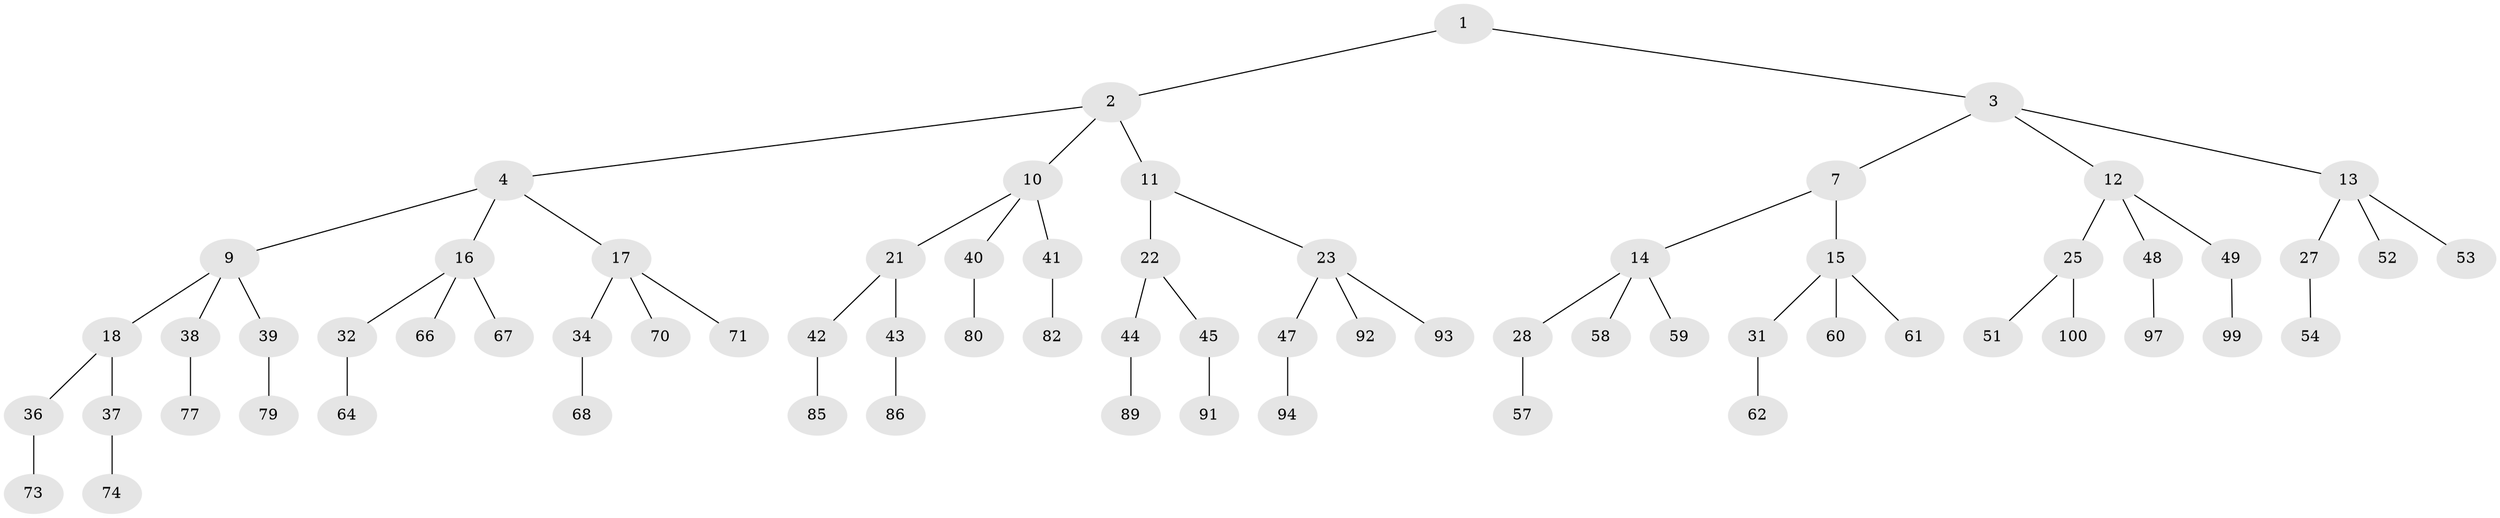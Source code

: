 // original degree distribution, {2: 0.02, 3: 0.48, 1: 0.5}
// Generated by graph-tools (version 1.1) at 2025/38/02/21/25 10:38:56]
// undirected, 69 vertices, 68 edges
graph export_dot {
graph [start="1"]
  node [color=gray90,style=filled];
  1;
  2 [latent=1,super="+5"];
  3 [latent=1,super="+6"];
  4 [latent=0.5,super="+8"];
  7 [latent=0.5];
  9 [latent=0.333333,super="+19"];
  10 [latent=0.333333,super="+20"];
  11 [latent=0.333333];
  12 [latent=0.333333,super="+24"];
  13 [latent=0.333333,super="+26"];
  14 [latent=0.333333,super="+29"];
  15 [latent=0.333333,super="+30"];
  16 [latent=0.25,super="+33"];
  17 [latent=0.25,super="+35"];
  18 [latent=0.25];
  21 [latent=0.25];
  22 [latent=0.25];
  23 [latent=0.25,super="+46"];
  25 [latent=0.25,super="+50"];
  27 [latent=0.25,super="+55"];
  28 [latent=0.25,super="+56"];
  31 [latent=0.25,super="+63"];
  32 [latent=0.2,super="+65"];
  34 [latent=0.2,super="+69"];
  36 [latent=0.2,super="+72"];
  37 [latent=0.2,super="+75"];
  38 [latent=0.2,super="+76"];
  39 [latent=0.2,super="+78"];
  40 [latent=0.2,super="+81"];
  41 [latent=0.2,super="+83"];
  42 [latent=0.2,super="+84"];
  43 [latent=0.2,super="+87"];
  44 [latent=0.2,super="+88"];
  45 [latent=0.2,super="+90"];
  47 [latent=0.2,super="+95"];
  48 [latent=0.2,super="+96"];
  49 [latent=0.2,super="+98"];
  51 [latent=0.2];
  52 [latent=0.2];
  53 [latent=0.2];
  54 [latent=0.2];
  57 [latent=0.2];
  58 [latent=0.2];
  59 [latent=0.2];
  60 [latent=0.2];
  61 [latent=0.2];
  62 [latent=0.2];
  64 [latent=0.166667];
  66 [latent=0.166667];
  67 [latent=0.166667];
  68 [latent=0.166667];
  70 [latent=0.166667];
  71 [latent=0.166667];
  73 [latent=0.166667];
  74 [latent=0.166667];
  77 [latent=0.166667];
  79 [latent=0.166667];
  80 [latent=0.166667];
  82 [latent=0.166667];
  85 [latent=0.166667];
  86 [latent=0.166667];
  89 [latent=0.166667];
  91 [latent=0.166667];
  92 [latent=0.166667];
  93 [latent=0.166667];
  94 [latent=0.166667];
  97 [latent=0.166667];
  99 [latent=0.166667];
  100 [latent=0.166667];
  1 -- 2;
  1 -- 3;
  2 -- 4;
  2 -- 11;
  2 -- 10;
  3 -- 7;
  3 -- 12;
  3 -- 13;
  4 -- 9;
  4 -- 16;
  4 -- 17;
  7 -- 14;
  7 -- 15;
  9 -- 18;
  9 -- 38;
  9 -- 39;
  10 -- 21;
  10 -- 40;
  10 -- 41;
  11 -- 22;
  11 -- 23;
  12 -- 25;
  12 -- 48;
  12 -- 49;
  13 -- 27;
  13 -- 53;
  13 -- 52;
  14 -- 28;
  14 -- 58;
  14 -- 59;
  15 -- 31;
  15 -- 60;
  15 -- 61;
  16 -- 32;
  16 -- 66;
  16 -- 67;
  17 -- 34;
  17 -- 70;
  17 -- 71;
  18 -- 36;
  18 -- 37;
  21 -- 42;
  21 -- 43;
  22 -- 44;
  22 -- 45;
  23 -- 47;
  23 -- 92;
  23 -- 93;
  25 -- 51;
  25 -- 100;
  27 -- 54;
  28 -- 57;
  31 -- 62;
  32 -- 64;
  34 -- 68;
  36 -- 73;
  37 -- 74;
  38 -- 77;
  39 -- 79;
  40 -- 80;
  41 -- 82;
  42 -- 85;
  43 -- 86;
  44 -- 89;
  45 -- 91;
  47 -- 94;
  48 -- 97;
  49 -- 99;
}

